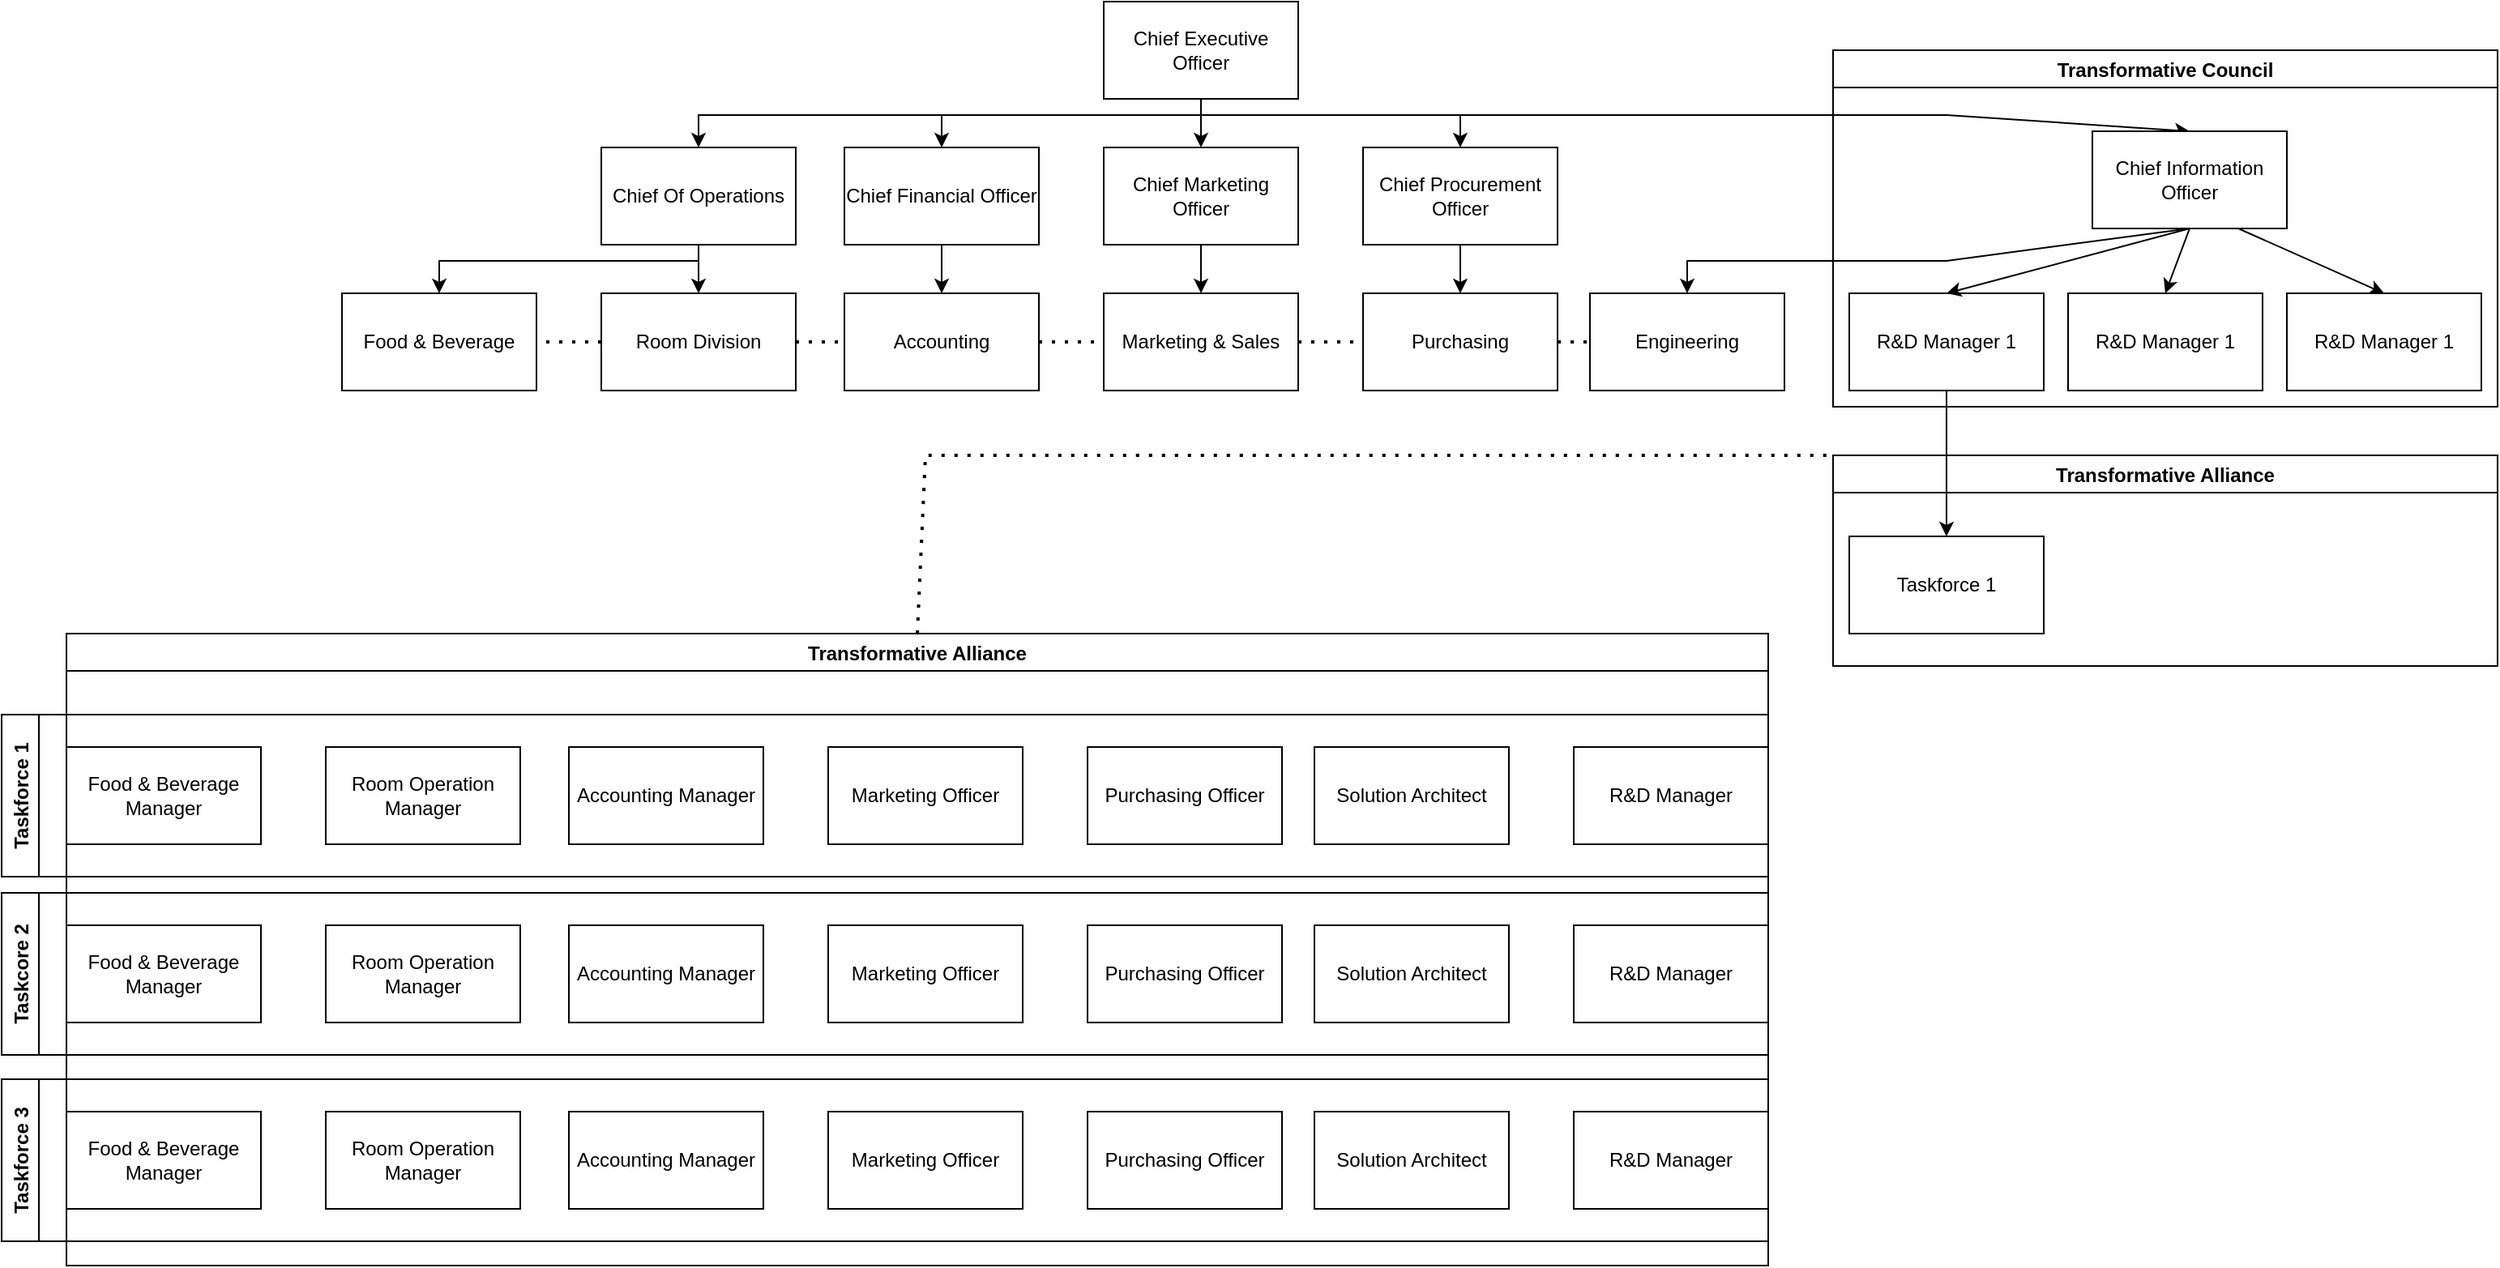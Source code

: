 <mxfile version="17.1.0" type="github">
  <diagram id="prtHgNgQTEPvFCAcTncT" name="Page-1">
    <mxGraphModel dx="2653" dy="833" grid="1" gridSize="10" guides="1" tooltips="1" connect="1" arrows="1" fold="1" page="1" pageScale="1" pageWidth="827" pageHeight="1169" math="0" shadow="0">
      <root>
        <mxCell id="0" />
        <mxCell id="1" parent="0" />
        <mxCell id="JqPvwRSfFl-CjzuHMjjg-1" value="Chief Executive Officer" style="rounded=0;whiteSpace=wrap;html=1;" parent="1" vertex="1">
          <mxGeometry x="340" y="10" width="120" height="60" as="geometry" />
        </mxCell>
        <mxCell id="JqPvwRSfFl-CjzuHMjjg-2" value="Chief Financial Officer" style="rounded=0;whiteSpace=wrap;html=1;" parent="1" vertex="1">
          <mxGeometry x="180" y="100" width="120" height="60" as="geometry" />
        </mxCell>
        <mxCell id="JqPvwRSfFl-CjzuHMjjg-3" value="Chief Marketing Officer" style="rounded=0;whiteSpace=wrap;html=1;" parent="1" vertex="1">
          <mxGeometry x="340" y="100" width="120" height="60" as="geometry" />
        </mxCell>
        <mxCell id="JqPvwRSfFl-CjzuHMjjg-5" value="Chief Of Operations" style="rounded=0;whiteSpace=wrap;html=1;" parent="1" vertex="1">
          <mxGeometry x="30" y="100" width="120" height="60" as="geometry" />
        </mxCell>
        <mxCell id="JqPvwRSfFl-CjzuHMjjg-6" value="Chief Procurement Officer" style="rounded=0;whiteSpace=wrap;html=1;" parent="1" vertex="1">
          <mxGeometry x="500" y="100" width="120" height="60" as="geometry" />
        </mxCell>
        <mxCell id="JqPvwRSfFl-CjzuHMjjg-7" value="Accounting" style="rounded=0;whiteSpace=wrap;html=1;" parent="1" vertex="1">
          <mxGeometry x="180" y="190" width="120" height="60" as="geometry" />
        </mxCell>
        <mxCell id="JqPvwRSfFl-CjzuHMjjg-8" value="Room Division" style="rounded=0;whiteSpace=wrap;html=1;" parent="1" vertex="1">
          <mxGeometry x="30" y="190" width="120" height="60" as="geometry" />
        </mxCell>
        <mxCell id="JqPvwRSfFl-CjzuHMjjg-9" value="Food &amp;amp; Beverage" style="rounded=0;whiteSpace=wrap;html=1;" parent="1" vertex="1">
          <mxGeometry x="-130" y="190" width="120" height="60" as="geometry" />
        </mxCell>
        <mxCell id="JqPvwRSfFl-CjzuHMjjg-10" value="Marketing &amp;amp; Sales" style="rounded=0;whiteSpace=wrap;html=1;" parent="1" vertex="1">
          <mxGeometry x="340" y="190" width="120" height="60" as="geometry" />
        </mxCell>
        <mxCell id="JqPvwRSfFl-CjzuHMjjg-11" value="Purchasing" style="rounded=0;whiteSpace=wrap;html=1;" parent="1" vertex="1">
          <mxGeometry x="500" y="190" width="120" height="60" as="geometry" />
        </mxCell>
        <mxCell id="JqPvwRSfFl-CjzuHMjjg-13" value="" style="endArrow=classic;html=1;rounded=0;exitX=0.5;exitY=1;exitDx=0;exitDy=0;entryX=0.5;entryY=0;entryDx=0;entryDy=0;" parent="1" source="JqPvwRSfFl-CjzuHMjjg-1" target="JqPvwRSfFl-CjzuHMjjg-3" edge="1">
          <mxGeometry width="50" height="50" relative="1" as="geometry">
            <mxPoint x="410" y="220" as="sourcePoint" />
            <mxPoint x="460" y="170" as="targetPoint" />
          </mxGeometry>
        </mxCell>
        <mxCell id="JqPvwRSfFl-CjzuHMjjg-14" value="" style="endArrow=classic;html=1;rounded=0;entryX=0.5;entryY=0;entryDx=0;entryDy=0;" parent="1" target="JqPvwRSfFl-CjzuHMjjg-2" edge="1">
          <mxGeometry width="50" height="50" relative="1" as="geometry">
            <mxPoint x="400" y="80" as="sourcePoint" />
            <mxPoint x="260" y="40" as="targetPoint" />
            <Array as="points">
              <mxPoint x="240" y="80" />
            </Array>
          </mxGeometry>
        </mxCell>
        <mxCell id="JqPvwRSfFl-CjzuHMjjg-15" value="" style="endArrow=classic;html=1;rounded=0;entryX=0.5;entryY=0;entryDx=0;entryDy=0;" parent="1" target="JqPvwRSfFl-CjzuHMjjg-6" edge="1">
          <mxGeometry width="50" height="50" relative="1" as="geometry">
            <mxPoint x="400" y="80" as="sourcePoint" />
            <mxPoint x="460" y="170" as="targetPoint" />
            <Array as="points">
              <mxPoint x="560" y="80" />
            </Array>
          </mxGeometry>
        </mxCell>
        <mxCell id="JqPvwRSfFl-CjzuHMjjg-16" value="" style="endArrow=classic;html=1;rounded=0;entryX=0.5;entryY=0;entryDx=0;entryDy=0;" parent="1" target="JqPvwRSfFl-CjzuHMjjg-5" edge="1">
          <mxGeometry width="50" height="50" relative="1" as="geometry">
            <mxPoint x="240" y="80" as="sourcePoint" />
            <mxPoint x="140" y="80" as="targetPoint" />
            <Array as="points">
              <mxPoint x="90" y="80" />
            </Array>
          </mxGeometry>
        </mxCell>
        <mxCell id="JqPvwRSfFl-CjzuHMjjg-17" value="" style="endArrow=classic;html=1;rounded=0;entryX=0.5;entryY=0;entryDx=0;entryDy=0;exitX=0.5;exitY=1;exitDx=0;exitDy=0;" parent="1" source="JqPvwRSfFl-CjzuHMjjg-5" target="JqPvwRSfFl-CjzuHMjjg-8" edge="1">
          <mxGeometry width="50" height="50" relative="1" as="geometry">
            <mxPoint x="100" y="160" as="sourcePoint" />
            <mxPoint x="150" y="110" as="targetPoint" />
            <Array as="points">
              <mxPoint x="90" y="180" />
            </Array>
          </mxGeometry>
        </mxCell>
        <mxCell id="JqPvwRSfFl-CjzuHMjjg-18" value="" style="endArrow=classic;html=1;rounded=0;entryX=0.5;entryY=0;entryDx=0;entryDy=0;" parent="1" target="JqPvwRSfFl-CjzuHMjjg-9" edge="1">
          <mxGeometry width="50" height="50" relative="1" as="geometry">
            <mxPoint x="90" y="170" as="sourcePoint" />
            <mxPoint x="460" y="250" as="targetPoint" />
            <Array as="points">
              <mxPoint x="-70" y="170" />
            </Array>
          </mxGeometry>
        </mxCell>
        <mxCell id="JqPvwRSfFl-CjzuHMjjg-20" value="" style="endArrow=classic;html=1;rounded=0;exitX=0.5;exitY=1;exitDx=0;exitDy=0;entryX=0.5;entryY=0;entryDx=0;entryDy=0;" parent="1" source="JqPvwRSfFl-CjzuHMjjg-2" target="JqPvwRSfFl-CjzuHMjjg-7" edge="1">
          <mxGeometry width="50" height="50" relative="1" as="geometry">
            <mxPoint x="410" y="220" as="sourcePoint" />
            <mxPoint x="460" y="170" as="targetPoint" />
          </mxGeometry>
        </mxCell>
        <mxCell id="JqPvwRSfFl-CjzuHMjjg-21" value="" style="endArrow=classic;html=1;rounded=0;exitX=0.5;exitY=1;exitDx=0;exitDy=0;entryX=0.5;entryY=0;entryDx=0;entryDy=0;" parent="1" source="JqPvwRSfFl-CjzuHMjjg-3" target="JqPvwRSfFl-CjzuHMjjg-10" edge="1">
          <mxGeometry width="50" height="50" relative="1" as="geometry">
            <mxPoint x="370" y="230" as="sourcePoint" />
            <mxPoint x="420" y="180" as="targetPoint" />
          </mxGeometry>
        </mxCell>
        <mxCell id="JqPvwRSfFl-CjzuHMjjg-22" value="" style="endArrow=classic;html=1;rounded=0;exitX=0.5;exitY=1;exitDx=0;exitDy=0;entryX=0.5;entryY=0;entryDx=0;entryDy=0;" parent="1" source="JqPvwRSfFl-CjzuHMjjg-6" target="JqPvwRSfFl-CjzuHMjjg-11" edge="1">
          <mxGeometry width="50" height="50" relative="1" as="geometry">
            <mxPoint x="410" y="220" as="sourcePoint" />
            <mxPoint x="460" y="170" as="targetPoint" />
          </mxGeometry>
        </mxCell>
        <mxCell id="i1Yryo5pNc8ydbOWbHFT-2" value="Engineering" style="rounded=0;whiteSpace=wrap;html=1;" parent="1" vertex="1">
          <mxGeometry x="640" y="190" width="120" height="60" as="geometry" />
        </mxCell>
        <mxCell id="i1Yryo5pNc8ydbOWbHFT-4" value="" style="endArrow=classic;html=1;rounded=0;entryX=0.5;entryY=0;entryDx=0;entryDy=0;" parent="1" target="i1Yryo5pNc8ydbOWbHFT-1" edge="1">
          <mxGeometry width="50" height="50" relative="1" as="geometry">
            <mxPoint x="560" y="80" as="sourcePoint" />
            <mxPoint x="630" y="250" as="targetPoint" />
            <Array as="points">
              <mxPoint x="860" y="80" />
            </Array>
          </mxGeometry>
        </mxCell>
        <mxCell id="i1Yryo5pNc8ydbOWbHFT-5" value="" style="endArrow=classic;html=1;rounded=0;exitX=0.5;exitY=1;exitDx=0;exitDy=0;entryX=0.5;entryY=0;entryDx=0;entryDy=0;" parent="1" source="i1Yryo5pNc8ydbOWbHFT-1" target="i1Yryo5pNc8ydbOWbHFT-2" edge="1">
          <mxGeometry width="50" height="50" relative="1" as="geometry">
            <mxPoint x="580" y="300" as="sourcePoint" />
            <mxPoint x="630" y="250" as="targetPoint" />
            <Array as="points">
              <mxPoint x="860" y="170" />
              <mxPoint x="700" y="170" />
            </Array>
          </mxGeometry>
        </mxCell>
        <mxCell id="i1Yryo5pNc8ydbOWbHFT-7" value="" style="endArrow=none;dashed=1;html=1;dashPattern=1 3;strokeWidth=2;rounded=0;exitX=1;exitY=0.5;exitDx=0;exitDy=0;entryX=0;entryY=0.5;entryDx=0;entryDy=0;" parent="1" source="JqPvwRSfFl-CjzuHMjjg-11" target="i1Yryo5pNc8ydbOWbHFT-2" edge="1">
          <mxGeometry width="50" height="50" relative="1" as="geometry">
            <mxPoint x="580" y="300" as="sourcePoint" />
            <mxPoint x="630" y="250" as="targetPoint" />
          </mxGeometry>
        </mxCell>
        <mxCell id="i1Yryo5pNc8ydbOWbHFT-8" value="" style="endArrow=none;dashed=1;html=1;dashPattern=1 3;strokeWidth=2;rounded=0;entryX=0;entryY=0.5;entryDx=0;entryDy=0;exitX=1;exitY=0.5;exitDx=0;exitDy=0;" parent="1" source="JqPvwRSfFl-CjzuHMjjg-10" target="JqPvwRSfFl-CjzuHMjjg-11" edge="1">
          <mxGeometry width="50" height="50" relative="1" as="geometry">
            <mxPoint x="450" y="330" as="sourcePoint" />
            <mxPoint x="500" y="280" as="targetPoint" />
          </mxGeometry>
        </mxCell>
        <mxCell id="i1Yryo5pNc8ydbOWbHFT-9" value="" style="endArrow=none;dashed=1;html=1;dashPattern=1 3;strokeWidth=2;rounded=0;entryX=0;entryY=0.5;entryDx=0;entryDy=0;exitX=1;exitY=0.5;exitDx=0;exitDy=0;" parent="1" source="JqPvwRSfFl-CjzuHMjjg-7" target="JqPvwRSfFl-CjzuHMjjg-10" edge="1">
          <mxGeometry width="50" height="50" relative="1" as="geometry">
            <mxPoint x="270" y="360" as="sourcePoint" />
            <mxPoint x="320" y="310" as="targetPoint" />
          </mxGeometry>
        </mxCell>
        <mxCell id="i1Yryo5pNc8ydbOWbHFT-10" value="" style="endArrow=none;dashed=1;html=1;dashPattern=1 3;strokeWidth=2;rounded=0;exitX=1;exitY=0.5;exitDx=0;exitDy=0;entryX=0;entryY=0.5;entryDx=0;entryDy=0;" parent="1" source="JqPvwRSfFl-CjzuHMjjg-8" target="JqPvwRSfFl-CjzuHMjjg-7" edge="1">
          <mxGeometry width="50" height="50" relative="1" as="geometry">
            <mxPoint x="230" y="360" as="sourcePoint" />
            <mxPoint x="280" y="310" as="targetPoint" />
          </mxGeometry>
        </mxCell>
        <mxCell id="i1Yryo5pNc8ydbOWbHFT-17" value="" style="endArrow=none;dashed=1;html=1;dashPattern=1 3;strokeWidth=2;rounded=0;entryX=1;entryY=0.5;entryDx=0;entryDy=0;exitX=0;exitY=0.5;exitDx=0;exitDy=0;" parent="1" source="JqPvwRSfFl-CjzuHMjjg-8" target="JqPvwRSfFl-CjzuHMjjg-9" edge="1">
          <mxGeometry width="50" height="50" relative="1" as="geometry">
            <mxPoint x="250" y="430" as="sourcePoint" />
            <mxPoint x="20" y="350" as="targetPoint" />
          </mxGeometry>
        </mxCell>
        <mxCell id="i1Yryo5pNc8ydbOWbHFT-18" value="Transformative Alliance" style="swimlane;" parent="1" vertex="1">
          <mxGeometry x="-300" y="400" width="1050" height="390" as="geometry" />
        </mxCell>
        <mxCell id="i1Yryo5pNc8ydbOWbHFT-19" value="R&amp;amp;D Manager" style="rounded=0;whiteSpace=wrap;html=1;" parent="i1Yryo5pNc8ydbOWbHFT-18" vertex="1">
          <mxGeometry x="930" y="70" width="120" height="60" as="geometry" />
        </mxCell>
        <mxCell id="i1Yryo5pNc8ydbOWbHFT-26" value="Purchasing Officer" style="rounded=0;whiteSpace=wrap;html=1;" parent="i1Yryo5pNc8ydbOWbHFT-18" vertex="1">
          <mxGeometry x="630" y="70" width="120" height="60" as="geometry" />
        </mxCell>
        <mxCell id="i1Yryo5pNc8ydbOWbHFT-27" value="Marketing Officer" style="rounded=0;whiteSpace=wrap;html=1;" parent="i1Yryo5pNc8ydbOWbHFT-18" vertex="1">
          <mxGeometry x="470" y="70" width="120" height="60" as="geometry" />
        </mxCell>
        <mxCell id="i1Yryo5pNc8ydbOWbHFT-28" value="Accounting Manager" style="rounded=0;whiteSpace=wrap;html=1;" parent="i1Yryo5pNc8ydbOWbHFT-18" vertex="1">
          <mxGeometry x="310" y="70" width="120" height="60" as="geometry" />
        </mxCell>
        <mxCell id="i1Yryo5pNc8ydbOWbHFT-29" value="Room Operation Manager" style="rounded=0;whiteSpace=wrap;html=1;" parent="i1Yryo5pNc8ydbOWbHFT-18" vertex="1">
          <mxGeometry x="160" y="70" width="120" height="60" as="geometry" />
        </mxCell>
        <mxCell id="i1Yryo5pNc8ydbOWbHFT-30" value="Food &amp;amp; Beverage Manager" style="rounded=0;whiteSpace=wrap;html=1;" parent="i1Yryo5pNc8ydbOWbHFT-18" vertex="1">
          <mxGeometry y="70" width="120" height="60" as="geometry" />
        </mxCell>
        <mxCell id="i1Yryo5pNc8ydbOWbHFT-31" value="Solution Architect" style="rounded=0;whiteSpace=wrap;html=1;" parent="i1Yryo5pNc8ydbOWbHFT-18" vertex="1">
          <mxGeometry x="770" y="70" width="120" height="60" as="geometry" />
        </mxCell>
        <mxCell id="i1Yryo5pNc8ydbOWbHFT-33" value="Taskforce 1" style="swimlane;horizontal=0;" parent="i1Yryo5pNc8ydbOWbHFT-18" vertex="1">
          <mxGeometry x="-40" y="50" width="1090" height="100" as="geometry" />
        </mxCell>
        <mxCell id="i1Yryo5pNc8ydbOWbHFT-34" value="R&amp;amp;D Manager" style="rounded=0;whiteSpace=wrap;html=1;" parent="i1Yryo5pNc8ydbOWbHFT-18" vertex="1">
          <mxGeometry x="930" y="180" width="120" height="60" as="geometry" />
        </mxCell>
        <mxCell id="i1Yryo5pNc8ydbOWbHFT-35" value="Purchasing Officer" style="rounded=0;whiteSpace=wrap;html=1;" parent="i1Yryo5pNc8ydbOWbHFT-18" vertex="1">
          <mxGeometry x="630" y="180" width="120" height="60" as="geometry" />
        </mxCell>
        <mxCell id="i1Yryo5pNc8ydbOWbHFT-36" value="Marketing Officer" style="rounded=0;whiteSpace=wrap;html=1;" parent="i1Yryo5pNc8ydbOWbHFT-18" vertex="1">
          <mxGeometry x="470" y="180" width="120" height="60" as="geometry" />
        </mxCell>
        <mxCell id="i1Yryo5pNc8ydbOWbHFT-37" value="Accounting Manager" style="rounded=0;whiteSpace=wrap;html=1;" parent="i1Yryo5pNc8ydbOWbHFT-18" vertex="1">
          <mxGeometry x="310" y="180" width="120" height="60" as="geometry" />
        </mxCell>
        <mxCell id="i1Yryo5pNc8ydbOWbHFT-38" value="Room Operation Manager" style="rounded=0;whiteSpace=wrap;html=1;" parent="i1Yryo5pNc8ydbOWbHFT-18" vertex="1">
          <mxGeometry x="160" y="180" width="120" height="60" as="geometry" />
        </mxCell>
        <mxCell id="i1Yryo5pNc8ydbOWbHFT-39" value="Food &amp;amp; Beverage Manager" style="rounded=0;whiteSpace=wrap;html=1;" parent="i1Yryo5pNc8ydbOWbHFT-18" vertex="1">
          <mxGeometry y="180" width="120" height="60" as="geometry" />
        </mxCell>
        <mxCell id="i1Yryo5pNc8ydbOWbHFT-40" value="Solution Architect" style="rounded=0;whiteSpace=wrap;html=1;" parent="i1Yryo5pNc8ydbOWbHFT-18" vertex="1">
          <mxGeometry x="770" y="180" width="120" height="60" as="geometry" />
        </mxCell>
        <mxCell id="i1Yryo5pNc8ydbOWbHFT-41" value="Taskcore 2" style="swimlane;horizontal=0;" parent="i1Yryo5pNc8ydbOWbHFT-18" vertex="1">
          <mxGeometry x="-40" y="160" width="1090" height="100" as="geometry" />
        </mxCell>
        <mxCell id="i1Yryo5pNc8ydbOWbHFT-46" value="R&amp;amp;D Manager" style="rounded=0;whiteSpace=wrap;html=1;" parent="i1Yryo5pNc8ydbOWbHFT-18" vertex="1">
          <mxGeometry x="930" y="295" width="120" height="60" as="geometry" />
        </mxCell>
        <mxCell id="i1Yryo5pNc8ydbOWbHFT-47" value="Purchasing Officer" style="rounded=0;whiteSpace=wrap;html=1;" parent="i1Yryo5pNc8ydbOWbHFT-18" vertex="1">
          <mxGeometry x="630" y="295" width="120" height="60" as="geometry" />
        </mxCell>
        <mxCell id="i1Yryo5pNc8ydbOWbHFT-48" value="Marketing Officer" style="rounded=0;whiteSpace=wrap;html=1;" parent="i1Yryo5pNc8ydbOWbHFT-18" vertex="1">
          <mxGeometry x="470" y="295" width="120" height="60" as="geometry" />
        </mxCell>
        <mxCell id="i1Yryo5pNc8ydbOWbHFT-49" value="Accounting Manager" style="rounded=0;whiteSpace=wrap;html=1;" parent="i1Yryo5pNc8ydbOWbHFT-18" vertex="1">
          <mxGeometry x="310" y="295" width="120" height="60" as="geometry" />
        </mxCell>
        <mxCell id="i1Yryo5pNc8ydbOWbHFT-50" value="Room Operation Manager" style="rounded=0;whiteSpace=wrap;html=1;" parent="i1Yryo5pNc8ydbOWbHFT-18" vertex="1">
          <mxGeometry x="160" y="295" width="120" height="60" as="geometry" />
        </mxCell>
        <mxCell id="i1Yryo5pNc8ydbOWbHFT-51" value="Food &amp;amp; Beverage Manager" style="rounded=0;whiteSpace=wrap;html=1;" parent="i1Yryo5pNc8ydbOWbHFT-18" vertex="1">
          <mxGeometry y="295" width="120" height="60" as="geometry" />
        </mxCell>
        <mxCell id="i1Yryo5pNc8ydbOWbHFT-52" value="Solution Architect" style="rounded=0;whiteSpace=wrap;html=1;" parent="i1Yryo5pNc8ydbOWbHFT-18" vertex="1">
          <mxGeometry x="770" y="295" width="120" height="60" as="geometry" />
        </mxCell>
        <mxCell id="i1Yryo5pNc8ydbOWbHFT-53" value="Taskforce 3" style="swimlane;horizontal=0;" parent="i1Yryo5pNc8ydbOWbHFT-18" vertex="1">
          <mxGeometry x="-40" y="275" width="1090" height="100" as="geometry" />
        </mxCell>
        <mxCell id="i1Yryo5pNc8ydbOWbHFT-54" value="Transformative Council" style="swimlane;" parent="1" vertex="1">
          <mxGeometry x="790" y="40" width="410" height="220" as="geometry" />
        </mxCell>
        <mxCell id="i1Yryo5pNc8ydbOWbHFT-1" value="Chief Information Officer" style="rounded=0;whiteSpace=wrap;html=1;" parent="i1Yryo5pNc8ydbOWbHFT-54" vertex="1">
          <mxGeometry x="160" y="50" width="120" height="60" as="geometry" />
        </mxCell>
        <mxCell id="JqPvwRSfFl-CjzuHMjjg-12" value="R&amp;amp;D Manager 1" style="rounded=0;whiteSpace=wrap;html=1;" parent="i1Yryo5pNc8ydbOWbHFT-54" vertex="1">
          <mxGeometry x="10" y="150" width="120" height="60" as="geometry" />
        </mxCell>
        <mxCell id="i1Yryo5pNc8ydbOWbHFT-56" value="" style="endArrow=classic;html=1;rounded=0;entryX=0.5;entryY=0;entryDx=0;entryDy=0;exitX=0.5;exitY=1;exitDx=0;exitDy=0;" parent="i1Yryo5pNc8ydbOWbHFT-54" source="i1Yryo5pNc8ydbOWbHFT-1" target="JqPvwRSfFl-CjzuHMjjg-12" edge="1">
          <mxGeometry width="50" height="50" relative="1" as="geometry">
            <mxPoint x="50" y="120" as="sourcePoint" />
            <mxPoint x="-70" y="110" as="targetPoint" />
          </mxGeometry>
        </mxCell>
        <mxCell id="mV5EO_SHmi42YtYvz3IZ-6" value="R&amp;amp;D Manager 1" style="rounded=0;whiteSpace=wrap;html=1;" vertex="1" parent="i1Yryo5pNc8ydbOWbHFT-54">
          <mxGeometry x="145" y="150" width="120" height="60" as="geometry" />
        </mxCell>
        <mxCell id="mV5EO_SHmi42YtYvz3IZ-7" value="R&amp;amp;D Manager 1" style="rounded=0;whiteSpace=wrap;html=1;" vertex="1" parent="i1Yryo5pNc8ydbOWbHFT-54">
          <mxGeometry x="280" y="150" width="120" height="60" as="geometry" />
        </mxCell>
        <mxCell id="mV5EO_SHmi42YtYvz3IZ-8" value="" style="endArrow=classic;html=1;rounded=0;entryX=0.5;entryY=0;entryDx=0;entryDy=0;exitX=0.5;exitY=1;exitDx=0;exitDy=0;" edge="1" parent="i1Yryo5pNc8ydbOWbHFT-54" source="i1Yryo5pNc8ydbOWbHFT-1" target="mV5EO_SHmi42YtYvz3IZ-6">
          <mxGeometry width="50" height="50" relative="1" as="geometry">
            <mxPoint x="-430" y="330" as="sourcePoint" />
            <mxPoint x="-380" y="280" as="targetPoint" />
          </mxGeometry>
        </mxCell>
        <mxCell id="mV5EO_SHmi42YtYvz3IZ-9" value="" style="endArrow=classic;html=1;rounded=0;entryX=0.5;entryY=0;entryDx=0;entryDy=0;exitX=0.75;exitY=1;exitDx=0;exitDy=0;" edge="1" parent="i1Yryo5pNc8ydbOWbHFT-54" source="i1Yryo5pNc8ydbOWbHFT-1" target="mV5EO_SHmi42YtYvz3IZ-7">
          <mxGeometry width="50" height="50" relative="1" as="geometry">
            <mxPoint x="230" y="120.0" as="sourcePoint" />
            <mxPoint x="215" y="160.0" as="targetPoint" />
          </mxGeometry>
        </mxCell>
        <mxCell id="mV5EO_SHmi42YtYvz3IZ-12" value="Transformative Alliance" style="swimlane;" vertex="1" parent="1">
          <mxGeometry x="790" y="290" width="410" height="130" as="geometry" />
        </mxCell>
        <mxCell id="mV5EO_SHmi42YtYvz3IZ-11" value="Taskforce 1" style="rounded=0;whiteSpace=wrap;html=1;" vertex="1" parent="mV5EO_SHmi42YtYvz3IZ-12">
          <mxGeometry x="10" y="50" width="120" height="60" as="geometry" />
        </mxCell>
        <mxCell id="mV5EO_SHmi42YtYvz3IZ-14" value="" style="endArrow=classic;html=1;rounded=0;entryX=0.5;entryY=0;entryDx=0;entryDy=0;exitX=0.5;exitY=1;exitDx=0;exitDy=0;" edge="1" parent="1" source="JqPvwRSfFl-CjzuHMjjg-12" target="mV5EO_SHmi42YtYvz3IZ-11">
          <mxGeometry width="50" height="50" relative="1" as="geometry">
            <mxPoint x="360" y="370" as="sourcePoint" />
            <mxPoint x="410" y="320" as="targetPoint" />
          </mxGeometry>
        </mxCell>
        <mxCell id="mV5EO_SHmi42YtYvz3IZ-16" value="" style="endArrow=none;dashed=1;html=1;dashPattern=1 3;strokeWidth=2;rounded=0;exitX=0.5;exitY=0;exitDx=0;exitDy=0;entryX=0;entryY=0;entryDx=0;entryDy=0;" edge="1" parent="1" source="i1Yryo5pNc8ydbOWbHFT-18" target="mV5EO_SHmi42YtYvz3IZ-12">
          <mxGeometry width="50" height="50" relative="1" as="geometry">
            <mxPoint x="360" y="370" as="sourcePoint" />
            <mxPoint x="410" y="320" as="targetPoint" />
            <Array as="points">
              <mxPoint x="230" y="290" />
            </Array>
          </mxGeometry>
        </mxCell>
      </root>
    </mxGraphModel>
  </diagram>
</mxfile>
